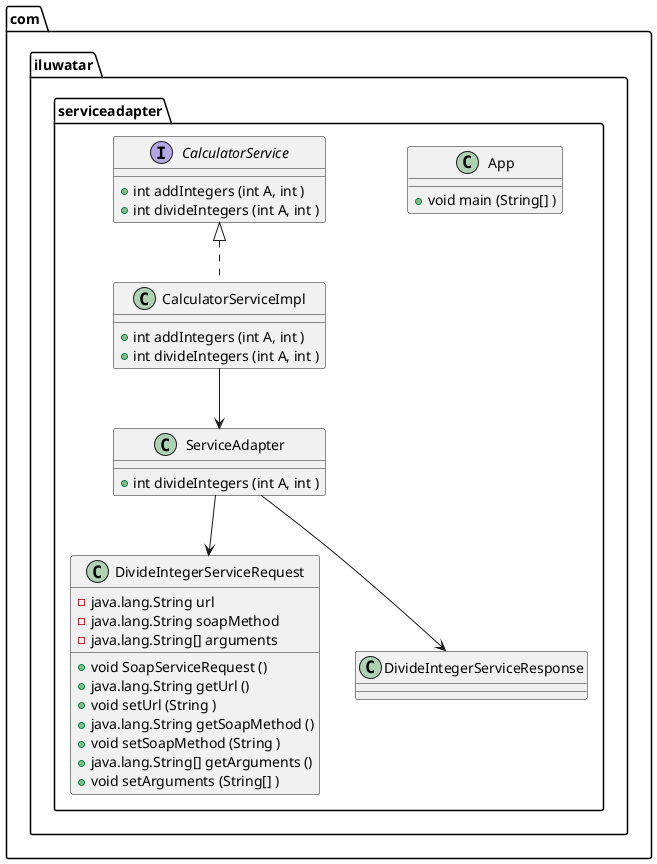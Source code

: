 @startuml 
package com.iluwatar.serviceadapter {
    class App{
    + void main (String[] )
    }

    class ServiceAdapter{
    + int divideIntegers (int A, int )
    }

    interface CalculatorService {
    + int addIntegers (int A, int )
    + int divideIntegers (int A, int )
    }
    class DivideIntegerServiceRequest{
    - java.lang.String url
    - java.lang.String soapMethod
    - java.lang.String[] arguments
    + void SoapServiceRequest ()
    + java.lang.String getUrl ()
    + void setUrl (String )
    + java.lang.String getSoapMethod ()
    + void setSoapMethod (String )
    + java.lang.String[] getArguments ()
    + void setArguments (String[] )
    }
    class DivideIntegerServiceResponse{
    }
    class CalculatorServiceImpl{
    + int addIntegers (int A, int )
    + int divideIntegers (int A, int )
    }
}
CalculatorService <|.. CalculatorServiceImpl
CalculatorServiceImpl --> ServiceAdapter
ServiceAdapter --> DivideIntegerServiceRequest
ServiceAdapter --> DivideIntegerServiceResponse
@enduml
